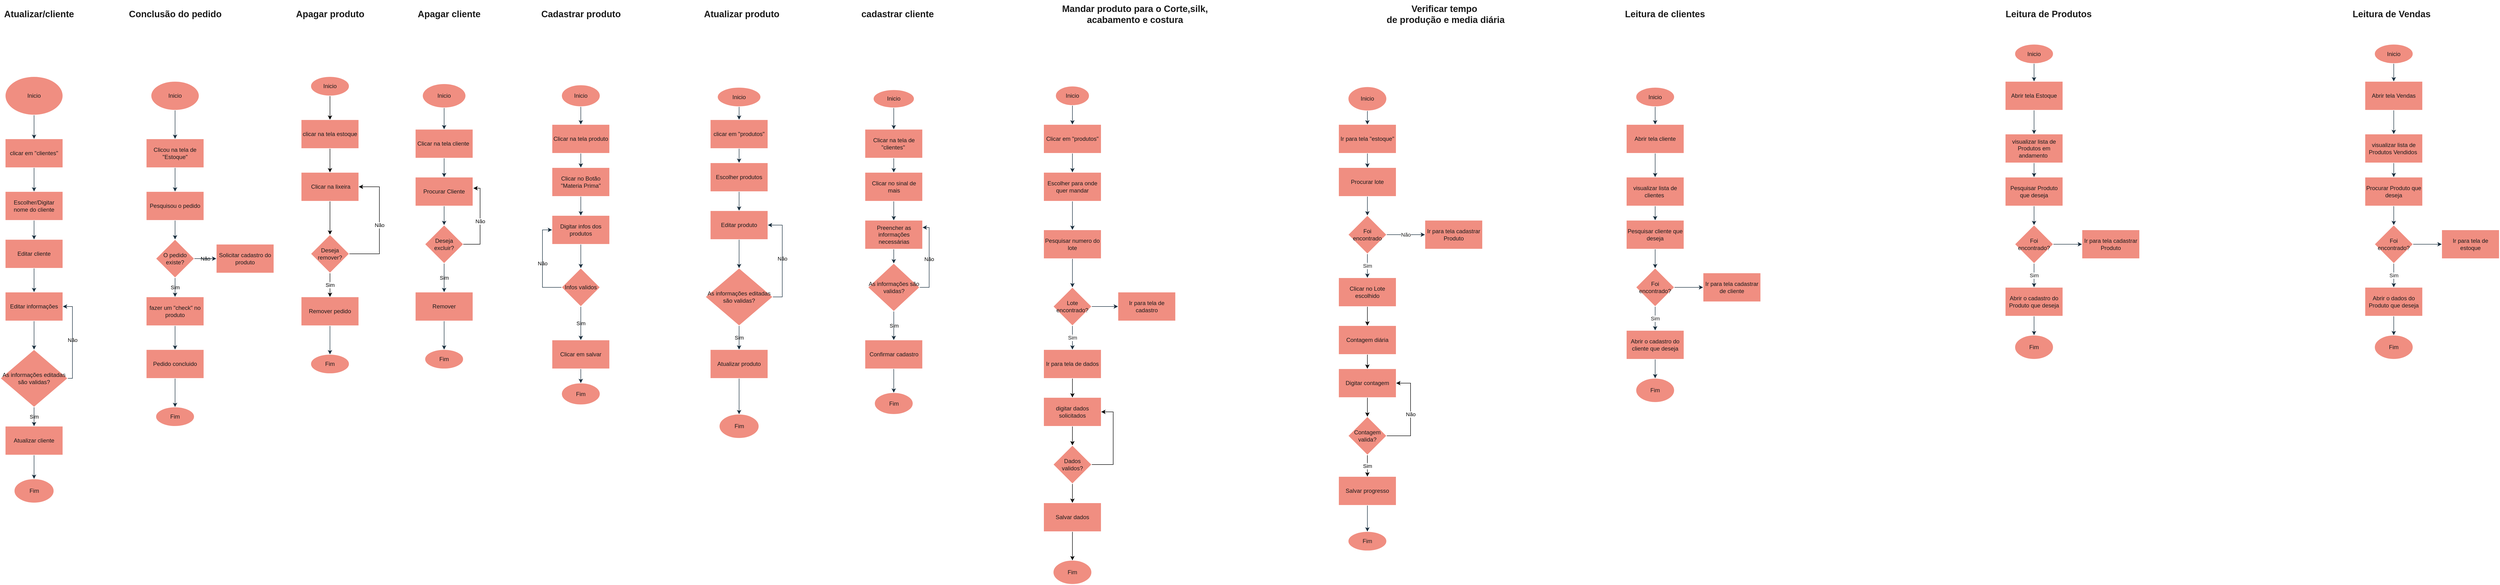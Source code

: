 <mxfile version="24.6.0" type="device">
  <diagram name="Página-1" id="96qgbTUJ7X-ZaSJWUGQS">
    <mxGraphModel dx="1434" dy="782" grid="1" gridSize="10" guides="1" tooltips="1" connect="1" arrows="1" fold="1" page="1" pageScale="1" pageWidth="827" pageHeight="1169" math="0" shadow="0">
      <root>
        <mxCell id="0" />
        <mxCell id="1" parent="0" />
        <mxCell id="PM1l4QNs5gRzy8gTYz00-3" value="" style="edgeStyle=orthogonalEdgeStyle;rounded=0;orthogonalLoop=1;jettySize=auto;html=1;labelBackgroundColor=none;strokeColor=#182E3E;fontColor=default;" parent="1" source="PM1l4QNs5gRzy8gTYz00-1" target="PM1l4QNs5gRzy8gTYz00-2" edge="1">
          <mxGeometry relative="1" as="geometry" />
        </mxCell>
        <mxCell id="PM1l4QNs5gRzy8gTYz00-1" value="Inicio" style="ellipse;whiteSpace=wrap;html=1;labelBackgroundColor=none;fillColor=#F08E81;strokeColor=#FFFFFF;fontColor=#1A1A1A;" parent="1" vertex="1">
          <mxGeometry x="110" y="230" width="120" height="80" as="geometry" />
        </mxCell>
        <mxCell id="PM1l4QNs5gRzy8gTYz00-5" value="" style="edgeStyle=orthogonalEdgeStyle;rounded=0;orthogonalLoop=1;jettySize=auto;html=1;labelBackgroundColor=none;strokeColor=#182E3E;fontColor=default;" parent="1" source="PM1l4QNs5gRzy8gTYz00-2" target="PM1l4QNs5gRzy8gTYz00-4" edge="1">
          <mxGeometry relative="1" as="geometry" />
        </mxCell>
        <mxCell id="PM1l4QNs5gRzy8gTYz00-2" value="clicar em &quot;clientes&quot;" style="whiteSpace=wrap;html=1;labelBackgroundColor=none;fillColor=#F08E81;strokeColor=#FFFFFF;fontColor=#1A1A1A;" parent="1" vertex="1">
          <mxGeometry x="110" y="360" width="120" height="60" as="geometry" />
        </mxCell>
        <mxCell id="PM1l4QNs5gRzy8gTYz00-7" value="" style="edgeStyle=orthogonalEdgeStyle;rounded=0;orthogonalLoop=1;jettySize=auto;html=1;labelBackgroundColor=none;strokeColor=#182E3E;fontColor=default;" parent="1" source="PM1l4QNs5gRzy8gTYz00-4" target="PM1l4QNs5gRzy8gTYz00-6" edge="1">
          <mxGeometry relative="1" as="geometry" />
        </mxCell>
        <mxCell id="PM1l4QNs5gRzy8gTYz00-4" value="Escolher/Digitar nome do cliente" style="whiteSpace=wrap;html=1;labelBackgroundColor=none;fillColor=#F08E81;strokeColor=#FFFFFF;fontColor=#1A1A1A;" parent="1" vertex="1">
          <mxGeometry x="110" y="470" width="120" height="60" as="geometry" />
        </mxCell>
        <mxCell id="PM1l4QNs5gRzy8gTYz00-9" value="" style="edgeStyle=orthogonalEdgeStyle;rounded=0;orthogonalLoop=1;jettySize=auto;html=1;labelBackgroundColor=none;strokeColor=#182E3E;fontColor=default;" parent="1" source="PM1l4QNs5gRzy8gTYz00-6" target="PM1l4QNs5gRzy8gTYz00-8" edge="1">
          <mxGeometry relative="1" as="geometry" />
        </mxCell>
        <mxCell id="PM1l4QNs5gRzy8gTYz00-6" value="Editar cliente" style="whiteSpace=wrap;html=1;labelBackgroundColor=none;fillColor=#F08E81;strokeColor=#FFFFFF;fontColor=#1A1A1A;" parent="1" vertex="1">
          <mxGeometry x="110" y="570" width="120" height="60" as="geometry" />
        </mxCell>
        <mxCell id="PM1l4QNs5gRzy8gTYz00-11" value="" style="edgeStyle=orthogonalEdgeStyle;rounded=0;orthogonalLoop=1;jettySize=auto;html=1;labelBackgroundColor=none;strokeColor=#182E3E;fontColor=default;" parent="1" source="PM1l4QNs5gRzy8gTYz00-8" target="PM1l4QNs5gRzy8gTYz00-10" edge="1">
          <mxGeometry relative="1" as="geometry" />
        </mxCell>
        <mxCell id="PM1l4QNs5gRzy8gTYz00-8" value="Editar informações" style="whiteSpace=wrap;html=1;labelBackgroundColor=none;fillColor=#F08E81;strokeColor=#FFFFFF;fontColor=#1A1A1A;" parent="1" vertex="1">
          <mxGeometry x="110" y="680" width="120" height="60" as="geometry" />
        </mxCell>
        <mxCell id="PM1l4QNs5gRzy8gTYz00-13" value="Sim" style="edgeStyle=orthogonalEdgeStyle;rounded=0;orthogonalLoop=1;jettySize=auto;html=1;labelBackgroundColor=none;strokeColor=#182E3E;fontColor=default;" parent="1" source="PM1l4QNs5gRzy8gTYz00-10" target="PM1l4QNs5gRzy8gTYz00-12" edge="1">
          <mxGeometry relative="1" as="geometry" />
        </mxCell>
        <mxCell id="PM1l4QNs5gRzy8gTYz00-16" value="Não" style="edgeStyle=orthogonalEdgeStyle;rounded=0;orthogonalLoop=1;jettySize=auto;html=1;entryX=1;entryY=0.5;entryDx=0;entryDy=0;labelBackgroundColor=none;strokeColor=#182E3E;fontColor=default;" parent="1" source="PM1l4QNs5gRzy8gTYz00-10" target="PM1l4QNs5gRzy8gTYz00-8" edge="1">
          <mxGeometry relative="1" as="geometry">
            <Array as="points">
              <mxPoint x="250" y="860" />
              <mxPoint x="250" y="710" />
            </Array>
          </mxGeometry>
        </mxCell>
        <mxCell id="PM1l4QNs5gRzy8gTYz00-10" value="As informações editadas são validas?" style="rhombus;whiteSpace=wrap;html=1;labelBackgroundColor=none;fillColor=#F08E81;strokeColor=#FFFFFF;fontColor=#1A1A1A;" parent="1" vertex="1">
          <mxGeometry x="100" y="800" width="140" height="120" as="geometry" />
        </mxCell>
        <mxCell id="PM1l4QNs5gRzy8gTYz00-15" value="" style="edgeStyle=orthogonalEdgeStyle;rounded=0;orthogonalLoop=1;jettySize=auto;html=1;labelBackgroundColor=none;strokeColor=#182E3E;fontColor=default;" parent="1" source="PM1l4QNs5gRzy8gTYz00-12" target="PM1l4QNs5gRzy8gTYz00-14" edge="1">
          <mxGeometry relative="1" as="geometry" />
        </mxCell>
        <mxCell id="PM1l4QNs5gRzy8gTYz00-12" value="Atualizar cliente" style="whiteSpace=wrap;html=1;labelBackgroundColor=none;fillColor=#F08E81;strokeColor=#FFFFFF;fontColor=#1A1A1A;" parent="1" vertex="1">
          <mxGeometry x="110" y="960" width="120" height="60" as="geometry" />
        </mxCell>
        <mxCell id="PM1l4QNs5gRzy8gTYz00-14" value="Fim" style="ellipse;whiteSpace=wrap;html=1;labelBackgroundColor=none;fillColor=#F08E81;strokeColor=#FFFFFF;fontColor=#1A1A1A;" parent="1" vertex="1">
          <mxGeometry x="128.75" y="1070" width="82.5" height="50" as="geometry" />
        </mxCell>
        <mxCell id="PM1l4QNs5gRzy8gTYz00-17" value="Atualizar/cliente" style="text;html=1;align=center;verticalAlign=middle;resizable=0;points=[];autosize=1;strokeColor=none;fillColor=none;labelBackgroundColor=none;fontColor=#1A1A1A;fontStyle=1;fontSize=19;" parent="1" vertex="1">
          <mxGeometry x="100" y="80" width="160" height="40" as="geometry" />
        </mxCell>
        <mxCell id="PM1l4QNs5gRzy8gTYz00-20" value="" style="edgeStyle=orthogonalEdgeStyle;rounded=0;orthogonalLoop=1;jettySize=auto;html=1;strokeColor=#182E3E;fontColor=default;labelBackgroundColor=none;" parent="1" source="PM1l4QNs5gRzy8gTYz00-18" target="PM1l4QNs5gRzy8gTYz00-19" edge="1">
          <mxGeometry relative="1" as="geometry" />
        </mxCell>
        <mxCell id="PM1l4QNs5gRzy8gTYz00-18" value="Inicio" style="ellipse;whiteSpace=wrap;html=1;strokeColor=#FFFFFF;fontColor=#1A1A1A;fillColor=#F08E81;labelBackgroundColor=none;" parent="1" vertex="1">
          <mxGeometry x="414" y="240" width="100" height="60" as="geometry" />
        </mxCell>
        <mxCell id="PM1l4QNs5gRzy8gTYz00-22" value="" style="edgeStyle=orthogonalEdgeStyle;rounded=0;orthogonalLoop=1;jettySize=auto;html=1;strokeColor=#182E3E;fontColor=default;labelBackgroundColor=none;" parent="1" source="PM1l4QNs5gRzy8gTYz00-19" target="PM1l4QNs5gRzy8gTYz00-21" edge="1">
          <mxGeometry relative="1" as="geometry" />
        </mxCell>
        <mxCell id="PM1l4QNs5gRzy8gTYz00-19" value="Clicou na tela de &quot;Estoque&quot;" style="whiteSpace=wrap;html=1;fillColor=#F08E81;strokeColor=#FFFFFF;fontColor=#1A1A1A;labelBackgroundColor=none;" parent="1" vertex="1">
          <mxGeometry x="404" y="360" width="120" height="60" as="geometry" />
        </mxCell>
        <mxCell id="PM1l4QNs5gRzy8gTYz00-24" value="" style="edgeStyle=orthogonalEdgeStyle;rounded=0;orthogonalLoop=1;jettySize=auto;html=1;strokeColor=#182E3E;fontColor=default;labelBackgroundColor=none;" parent="1" source="PM1l4QNs5gRzy8gTYz00-21" target="PM1l4QNs5gRzy8gTYz00-23" edge="1">
          <mxGeometry relative="1" as="geometry" />
        </mxCell>
        <mxCell id="PM1l4QNs5gRzy8gTYz00-21" value="Pesquisou o pedido" style="whiteSpace=wrap;html=1;fillColor=#F08E81;strokeColor=#FFFFFF;fontColor=#1A1A1A;labelBackgroundColor=none;" parent="1" vertex="1">
          <mxGeometry x="404" y="470" width="120" height="60" as="geometry" />
        </mxCell>
        <mxCell id="PM1l4QNs5gRzy8gTYz00-26" value="Sim" style="edgeStyle=orthogonalEdgeStyle;rounded=0;orthogonalLoop=1;jettySize=auto;html=1;strokeColor=#182E3E;fontColor=default;labelBackgroundColor=none;" parent="1" source="PM1l4QNs5gRzy8gTYz00-23" target="PM1l4QNs5gRzy8gTYz00-25" edge="1">
          <mxGeometry relative="1" as="geometry" />
        </mxCell>
        <mxCell id="PM1l4QNs5gRzy8gTYz00-32" value="Não" style="edgeStyle=orthogonalEdgeStyle;rounded=0;orthogonalLoop=1;jettySize=auto;html=1;strokeColor=#182E3E;fontColor=default;labelBackgroundColor=none;" parent="1" source="PM1l4QNs5gRzy8gTYz00-23" target="PM1l4QNs5gRzy8gTYz00-31" edge="1">
          <mxGeometry relative="1" as="geometry" />
        </mxCell>
        <mxCell id="PM1l4QNs5gRzy8gTYz00-23" value="O pedido existe?" style="rhombus;whiteSpace=wrap;html=1;fillColor=#F08E81;strokeColor=#FFFFFF;fontColor=#1A1A1A;labelBackgroundColor=none;" parent="1" vertex="1">
          <mxGeometry x="424" y="570" width="80" height="80" as="geometry" />
        </mxCell>
        <mxCell id="PM1l4QNs5gRzy8gTYz00-28" value="" style="edgeStyle=orthogonalEdgeStyle;rounded=0;orthogonalLoop=1;jettySize=auto;html=1;strokeColor=#182E3E;fontColor=default;labelBackgroundColor=none;" parent="1" source="PM1l4QNs5gRzy8gTYz00-25" target="PM1l4QNs5gRzy8gTYz00-27" edge="1">
          <mxGeometry relative="1" as="geometry" />
        </mxCell>
        <mxCell id="PM1l4QNs5gRzy8gTYz00-25" value="fazer um &quot;check&quot; no produto" style="whiteSpace=wrap;html=1;fillColor=#F08E81;strokeColor=#FFFFFF;fontColor=#1A1A1A;labelBackgroundColor=none;" parent="1" vertex="1">
          <mxGeometry x="404" y="690" width="120" height="60" as="geometry" />
        </mxCell>
        <mxCell id="PM1l4QNs5gRzy8gTYz00-30" value="" style="edgeStyle=orthogonalEdgeStyle;rounded=0;orthogonalLoop=1;jettySize=auto;html=1;strokeColor=#182E3E;fontColor=default;labelBackgroundColor=none;" parent="1" source="PM1l4QNs5gRzy8gTYz00-27" target="PM1l4QNs5gRzy8gTYz00-29" edge="1">
          <mxGeometry relative="1" as="geometry" />
        </mxCell>
        <mxCell id="PM1l4QNs5gRzy8gTYz00-27" value="Pedido concluido" style="whiteSpace=wrap;html=1;fillColor=#F08E81;strokeColor=#FFFFFF;fontColor=#1A1A1A;labelBackgroundColor=none;" parent="1" vertex="1">
          <mxGeometry x="404" y="800" width="120" height="60" as="geometry" />
        </mxCell>
        <mxCell id="PM1l4QNs5gRzy8gTYz00-29" value="Fim" style="ellipse;whiteSpace=wrap;html=1;fillColor=#F08E81;strokeColor=#FFFFFF;fontColor=#1A1A1A;labelBackgroundColor=none;" parent="1" vertex="1">
          <mxGeometry x="424" y="920" width="80" height="40" as="geometry" />
        </mxCell>
        <mxCell id="PM1l4QNs5gRzy8gTYz00-31" value="Solicitar cadastro do produto" style="whiteSpace=wrap;html=1;fillColor=#F08E81;strokeColor=#FFFFFF;fontColor=#1A1A1A;labelBackgroundColor=none;" parent="1" vertex="1">
          <mxGeometry x="550" y="580" width="120" height="60" as="geometry" />
        </mxCell>
        <mxCell id="PM1l4QNs5gRzy8gTYz00-33" value="Conclusão do pedido" style="text;html=1;align=center;verticalAlign=middle;resizable=0;points=[];autosize=1;strokeColor=none;fillColor=none;fontColor=#1A1A1A;fontStyle=1;fontSize=19;labelBackgroundColor=none;" parent="1" vertex="1">
          <mxGeometry x="364" y="80" width="200" height="40" as="geometry" />
        </mxCell>
        <mxCell id="AAe41jI6oeKRGnv6t2Uc-10" value="" style="edgeStyle=orthogonalEdgeStyle;rounded=0;orthogonalLoop=1;jettySize=auto;html=1;" parent="1" source="PM1l4QNs5gRzy8gTYz00-34" target="AAe41jI6oeKRGnv6t2Uc-9" edge="1">
          <mxGeometry relative="1" as="geometry" />
        </mxCell>
        <mxCell id="PM1l4QNs5gRzy8gTYz00-34" value="Inicio" style="ellipse;whiteSpace=wrap;html=1;strokeColor=#FFFFFF;fontColor=#1A1A1A;fillColor=#F08E81;labelBackgroundColor=none;" parent="1" vertex="1">
          <mxGeometry x="747" y="230" width="80" height="40" as="geometry" />
        </mxCell>
        <mxCell id="PM1l4QNs5gRzy8gTYz00-35" value="Apagar produto" style="text;html=1;align=center;verticalAlign=middle;resizable=0;points=[];autosize=1;strokeColor=none;fillColor=none;fontColor=#1A1A1A;fontStyle=1;fontSize=19;labelBackgroundColor=none;" parent="1" vertex="1">
          <mxGeometry x="712" y="80" width="150" height="40" as="geometry" />
        </mxCell>
        <mxCell id="AAe41jI6oeKRGnv6t2Uc-6" value="" style="edgeStyle=orthogonalEdgeStyle;rounded=0;orthogonalLoop=1;jettySize=auto;html=1;" parent="1" source="PM1l4QNs5gRzy8gTYz00-36" target="AAe41jI6oeKRGnv6t2Uc-5" edge="1">
          <mxGeometry relative="1" as="geometry" />
        </mxCell>
        <mxCell id="PM1l4QNs5gRzy8gTYz00-36" value="&amp;nbsp;Clicar na lixeira" style="whiteSpace=wrap;html=1;fillColor=#F08E81;strokeColor=#FFFFFF;fontColor=#1A1A1A;labelBackgroundColor=none;" parent="1" vertex="1">
          <mxGeometry x="727" y="430" width="120" height="60" as="geometry" />
        </mxCell>
        <mxCell id="PM1l4QNs5gRzy8gTYz00-47" value="" style="edgeStyle=orthogonalEdgeStyle;rounded=0;orthogonalLoop=1;jettySize=auto;html=1;strokeColor=#182E3E;fontColor=default;labelBackgroundColor=none;" parent="1" source="PM1l4QNs5gRzy8gTYz00-44" target="PM1l4QNs5gRzy8gTYz00-46" edge="1">
          <mxGeometry relative="1" as="geometry" />
        </mxCell>
        <mxCell id="PM1l4QNs5gRzy8gTYz00-44" value="Remover pedido" style="whiteSpace=wrap;html=1;fillColor=#F08E81;strokeColor=#FFFFFF;fontColor=#1A1A1A;labelBackgroundColor=none;" parent="1" vertex="1">
          <mxGeometry x="727" y="690" width="120" height="60" as="geometry" />
        </mxCell>
        <mxCell id="PM1l4QNs5gRzy8gTYz00-46" value="Fim" style="ellipse;whiteSpace=wrap;html=1;fillColor=#F08E81;strokeColor=#FFFFFF;fontColor=#1A1A1A;labelBackgroundColor=none;" parent="1" vertex="1">
          <mxGeometry x="747" y="810" width="80" height="40" as="geometry" />
        </mxCell>
        <mxCell id="PM1l4QNs5gRzy8gTYz00-49" value="Apagar cliente" style="text;html=1;align=center;verticalAlign=middle;resizable=0;points=[];autosize=1;strokeColor=none;fillColor=none;fontColor=#1A1A1A;fontStyle=1;fontSize=19;labelBackgroundColor=none;" parent="1" vertex="1">
          <mxGeometry x="965" y="80" width="140" height="40" as="geometry" />
        </mxCell>
        <mxCell id="PM1l4QNs5gRzy8gTYz00-52" value="" style="edgeStyle=orthogonalEdgeStyle;rounded=0;orthogonalLoop=1;jettySize=auto;html=1;strokeColor=#182E3E;fontColor=default;labelBackgroundColor=none;" parent="1" source="PM1l4QNs5gRzy8gTYz00-50" target="PM1l4QNs5gRzy8gTYz00-51" edge="1">
          <mxGeometry relative="1" as="geometry" />
        </mxCell>
        <mxCell id="PM1l4QNs5gRzy8gTYz00-50" value="Inicio" style="ellipse;whiteSpace=wrap;html=1;strokeColor=#FFFFFF;fontColor=#1A1A1A;fillColor=#F08E81;labelBackgroundColor=none;" parent="1" vertex="1">
          <mxGeometry x="980" y="245" width="90" height="50" as="geometry" />
        </mxCell>
        <mxCell id="PM1l4QNs5gRzy8gTYz00-54" value="" style="edgeStyle=orthogonalEdgeStyle;rounded=0;orthogonalLoop=1;jettySize=auto;html=1;strokeColor=#182E3E;fontColor=default;labelBackgroundColor=none;" parent="1" source="PM1l4QNs5gRzy8gTYz00-51" target="PM1l4QNs5gRzy8gTYz00-53" edge="1">
          <mxGeometry relative="1" as="geometry" />
        </mxCell>
        <mxCell id="PM1l4QNs5gRzy8gTYz00-51" value="Clicar na tela cliente&amp;nbsp;" style="whiteSpace=wrap;html=1;fillColor=#F08E81;strokeColor=#FFFFFF;fontColor=#1A1A1A;labelBackgroundColor=none;" parent="1" vertex="1">
          <mxGeometry x="965" y="340" width="120" height="60" as="geometry" />
        </mxCell>
        <mxCell id="PM1l4QNs5gRzy8gTYz00-56" value="" style="edgeStyle=orthogonalEdgeStyle;rounded=0;orthogonalLoop=1;jettySize=auto;html=1;strokeColor=#182E3E;fontColor=default;labelBackgroundColor=none;" parent="1" source="PM1l4QNs5gRzy8gTYz00-53" edge="1">
          <mxGeometry relative="1" as="geometry">
            <mxPoint x="1025" y="540" as="targetPoint" />
          </mxGeometry>
        </mxCell>
        <mxCell id="PM1l4QNs5gRzy8gTYz00-53" value="Procurar Cliente" style="whiteSpace=wrap;html=1;fillColor=#F08E81;strokeColor=#FFFFFF;fontColor=#1A1A1A;labelBackgroundColor=none;" parent="1" vertex="1">
          <mxGeometry x="965" y="440" width="120" height="60" as="geometry" />
        </mxCell>
        <mxCell id="PM1l4QNs5gRzy8gTYz00-60" value="Sim" style="edgeStyle=orthogonalEdgeStyle;rounded=0;orthogonalLoop=1;jettySize=auto;html=1;strokeColor=#182E3E;fontColor=default;labelBackgroundColor=none;" parent="1" source="PM1l4QNs5gRzy8gTYz00-57" target="PM1l4QNs5gRzy8gTYz00-59" edge="1">
          <mxGeometry relative="1" as="geometry" />
        </mxCell>
        <mxCell id="PM1l4QNs5gRzy8gTYz00-57" value="Deseja excluir?" style="rhombus;whiteSpace=wrap;html=1;fillColor=#F08E81;strokeColor=#FFFFFF;fontColor=#1A1A1A;labelBackgroundColor=none;" parent="1" vertex="1">
          <mxGeometry x="985" y="540" width="80" height="80" as="geometry" />
        </mxCell>
        <mxCell id="PM1l4QNs5gRzy8gTYz00-62" value="" style="edgeStyle=orthogonalEdgeStyle;rounded=0;orthogonalLoop=1;jettySize=auto;html=1;strokeColor=#182E3E;fontColor=default;labelBackgroundColor=none;" parent="1" source="PM1l4QNs5gRzy8gTYz00-59" target="PM1l4QNs5gRzy8gTYz00-61" edge="1">
          <mxGeometry relative="1" as="geometry" />
        </mxCell>
        <mxCell id="PM1l4QNs5gRzy8gTYz00-59" value="Remover" style="whiteSpace=wrap;html=1;fillColor=#F08E81;strokeColor=#FFFFFF;fontColor=#1A1A1A;labelBackgroundColor=none;" parent="1" vertex="1">
          <mxGeometry x="965" y="680" width="120" height="60" as="geometry" />
        </mxCell>
        <mxCell id="PM1l4QNs5gRzy8gTYz00-61" value="Fim" style="ellipse;whiteSpace=wrap;html=1;fillColor=#F08E81;strokeColor=#FFFFFF;fontColor=#1A1A1A;labelBackgroundColor=none;" parent="1" vertex="1">
          <mxGeometry x="985" y="800" width="80" height="40" as="geometry" />
        </mxCell>
        <mxCell id="PM1l4QNs5gRzy8gTYz00-64" value="Cadastrar produto" style="text;html=1;align=center;verticalAlign=middle;resizable=0;points=[];autosize=1;strokeColor=none;fillColor=none;fontColor=#1A1A1A;fontStyle=1;fontSize=19;labelBackgroundColor=none;" parent="1" vertex="1">
          <mxGeometry x="1220" y="80" width="180" height="40" as="geometry" />
        </mxCell>
        <mxCell id="PM1l4QNs5gRzy8gTYz00-67" value="" style="edgeStyle=orthogonalEdgeStyle;rounded=0;orthogonalLoop=1;jettySize=auto;html=1;strokeColor=#182E3E;fontColor=default;labelBackgroundColor=none;" parent="1" source="PM1l4QNs5gRzy8gTYz00-65" target="PM1l4QNs5gRzy8gTYz00-66" edge="1">
          <mxGeometry relative="1" as="geometry" />
        </mxCell>
        <mxCell id="PM1l4QNs5gRzy8gTYz00-65" value="Inicio" style="ellipse;whiteSpace=wrap;html=1;strokeColor=#FFFFFF;fontColor=#1A1A1A;fillColor=#F08E81;labelBackgroundColor=none;" parent="1" vertex="1">
          <mxGeometry x="1270" y="247.5" width="80" height="45" as="geometry" />
        </mxCell>
        <mxCell id="PM1l4QNs5gRzy8gTYz00-69" value="" style="edgeStyle=orthogonalEdgeStyle;rounded=0;orthogonalLoop=1;jettySize=auto;html=1;strokeColor=#182E3E;fontColor=default;labelBackgroundColor=none;" parent="1" source="PM1l4QNs5gRzy8gTYz00-66" target="PM1l4QNs5gRzy8gTYz00-68" edge="1">
          <mxGeometry relative="1" as="geometry" />
        </mxCell>
        <mxCell id="PM1l4QNs5gRzy8gTYz00-66" value="Clicar na tela produto" style="whiteSpace=wrap;html=1;fillColor=#F08E81;strokeColor=#FFFFFF;fontColor=#1A1A1A;labelBackgroundColor=none;" parent="1" vertex="1">
          <mxGeometry x="1250" y="330" width="120" height="60" as="geometry" />
        </mxCell>
        <mxCell id="PM1l4QNs5gRzy8gTYz00-71" value="" style="edgeStyle=orthogonalEdgeStyle;rounded=0;orthogonalLoop=1;jettySize=auto;html=1;strokeColor=#182E3E;fontColor=default;labelBackgroundColor=none;" parent="1" source="PM1l4QNs5gRzy8gTYz00-68" target="PM1l4QNs5gRzy8gTYz00-70" edge="1">
          <mxGeometry relative="1" as="geometry" />
        </mxCell>
        <mxCell id="PM1l4QNs5gRzy8gTYz00-68" value="Clicar no Botão &quot;Materia Prima&quot;" style="whiteSpace=wrap;html=1;fillColor=#F08E81;strokeColor=#FFFFFF;fontColor=#1A1A1A;labelBackgroundColor=none;" parent="1" vertex="1">
          <mxGeometry x="1250" y="420" width="120" height="60" as="geometry" />
        </mxCell>
        <mxCell id="PM1l4QNs5gRzy8gTYz00-74" value="" style="edgeStyle=orthogonalEdgeStyle;rounded=0;orthogonalLoop=1;jettySize=auto;html=1;strokeColor=#182E3E;fontColor=default;labelBackgroundColor=none;" parent="1" source="PM1l4QNs5gRzy8gTYz00-70" target="PM1l4QNs5gRzy8gTYz00-73" edge="1">
          <mxGeometry relative="1" as="geometry" />
        </mxCell>
        <mxCell id="PM1l4QNs5gRzy8gTYz00-70" value="Digitar infos dos produtos" style="whiteSpace=wrap;html=1;fillColor=#F08E81;strokeColor=#FFFFFF;fontColor=#1A1A1A;labelBackgroundColor=none;" parent="1" vertex="1">
          <mxGeometry x="1250" y="520" width="120" height="60" as="geometry" />
        </mxCell>
        <mxCell id="PM1l4QNs5gRzy8gTYz00-76" value="Sim" style="edgeStyle=orthogonalEdgeStyle;rounded=0;orthogonalLoop=1;jettySize=auto;html=1;strokeColor=#182E3E;fontColor=default;labelBackgroundColor=none;" parent="1" source="PM1l4QNs5gRzy8gTYz00-73" target="PM1l4QNs5gRzy8gTYz00-75" edge="1">
          <mxGeometry relative="1" as="geometry" />
        </mxCell>
        <mxCell id="PM1l4QNs5gRzy8gTYz00-79" value="Não" style="edgeStyle=orthogonalEdgeStyle;rounded=0;orthogonalLoop=1;jettySize=auto;html=1;entryX=0;entryY=0.5;entryDx=0;entryDy=0;strokeColor=#182E3E;fontColor=default;exitX=0;exitY=0.5;exitDx=0;exitDy=0;labelBackgroundColor=none;" parent="1" source="PM1l4QNs5gRzy8gTYz00-73" target="PM1l4QNs5gRzy8gTYz00-70" edge="1">
          <mxGeometry relative="1" as="geometry" />
        </mxCell>
        <mxCell id="PM1l4QNs5gRzy8gTYz00-73" value="Infos validos" style="rhombus;whiteSpace=wrap;html=1;fillColor=#F08E81;strokeColor=#FFFFFF;fontColor=#1A1A1A;labelBackgroundColor=none;" parent="1" vertex="1">
          <mxGeometry x="1270" y="630" width="80" height="80" as="geometry" />
        </mxCell>
        <mxCell id="PM1l4QNs5gRzy8gTYz00-78" value="" style="edgeStyle=orthogonalEdgeStyle;rounded=0;orthogonalLoop=1;jettySize=auto;html=1;strokeColor=#182E3E;fontColor=default;labelBackgroundColor=none;" parent="1" source="PM1l4QNs5gRzy8gTYz00-75" target="PM1l4QNs5gRzy8gTYz00-77" edge="1">
          <mxGeometry relative="1" as="geometry" />
        </mxCell>
        <mxCell id="PM1l4QNs5gRzy8gTYz00-75" value="Clicar em salvar" style="whiteSpace=wrap;html=1;fillColor=#F08E81;strokeColor=#FFFFFF;fontColor=#1A1A1A;labelBackgroundColor=none;" parent="1" vertex="1">
          <mxGeometry x="1250" y="780" width="120" height="60" as="geometry" />
        </mxCell>
        <mxCell id="PM1l4QNs5gRzy8gTYz00-77" value="Fim" style="ellipse;whiteSpace=wrap;html=1;fillColor=#F08E81;strokeColor=#FFFFFF;fontColor=#1A1A1A;labelBackgroundColor=none;" parent="1" vertex="1">
          <mxGeometry x="1270" y="870" width="80" height="45" as="geometry" />
        </mxCell>
        <mxCell id="PM1l4QNs5gRzy8gTYz00-80" value="Atualizar produto" style="text;html=1;align=center;verticalAlign=middle;resizable=0;points=[];autosize=1;strokeColor=none;fillColor=none;fontColor=#1A1A1A;fontStyle=1;fontSize=19;labelBackgroundColor=none;" parent="1" vertex="1">
          <mxGeometry x="1560" y="80" width="170" height="40" as="geometry" />
        </mxCell>
        <mxCell id="PM1l4QNs5gRzy8gTYz00-117" value="" style="edgeStyle=orthogonalEdgeStyle;rounded=0;orthogonalLoop=1;jettySize=auto;html=1;strokeColor=#182E3E;fontColor=default;labelBackgroundColor=none;" parent="1" source="PM1l4QNs5gRzy8gTYz00-100" target="PM1l4QNs5gRzy8gTYz00-102" edge="1">
          <mxGeometry relative="1" as="geometry" />
        </mxCell>
        <mxCell id="PM1l4QNs5gRzy8gTYz00-100" value="Inicio" style="ellipse;whiteSpace=wrap;html=1;strokeColor=#FFFFFF;fontColor=#1A1A1A;fillColor=#F08E81;labelBackgroundColor=none;" parent="1" vertex="1">
          <mxGeometry x="1595" y="252.5" width="90" height="40" as="geometry" />
        </mxCell>
        <mxCell id="PM1l4QNs5gRzy8gTYz00-101" value="" style="edgeStyle=orthogonalEdgeStyle;rounded=0;orthogonalLoop=1;jettySize=auto;html=1;labelBackgroundColor=none;strokeColor=#182E3E;fontColor=default;" parent="1" source="PM1l4QNs5gRzy8gTYz00-102" target="PM1l4QNs5gRzy8gTYz00-104" edge="1">
          <mxGeometry relative="1" as="geometry" />
        </mxCell>
        <mxCell id="PM1l4QNs5gRzy8gTYz00-102" value="clicar em &quot;produtos&quot;" style="whiteSpace=wrap;html=1;labelBackgroundColor=none;fillColor=#F08E81;strokeColor=#FFFFFF;fontColor=#1A1A1A;" parent="1" vertex="1">
          <mxGeometry x="1580" y="320" width="120" height="60" as="geometry" />
        </mxCell>
        <mxCell id="PM1l4QNs5gRzy8gTYz00-103" value="" style="edgeStyle=orthogonalEdgeStyle;rounded=0;orthogonalLoop=1;jettySize=auto;html=1;labelBackgroundColor=none;strokeColor=#182E3E;fontColor=default;" parent="1" source="PM1l4QNs5gRzy8gTYz00-104" target="PM1l4QNs5gRzy8gTYz00-106" edge="1">
          <mxGeometry relative="1" as="geometry" />
        </mxCell>
        <mxCell id="PM1l4QNs5gRzy8gTYz00-104" value="Escolher produtos" style="whiteSpace=wrap;html=1;labelBackgroundColor=none;fillColor=#F08E81;strokeColor=#FFFFFF;fontColor=#1A1A1A;" parent="1" vertex="1">
          <mxGeometry x="1580" y="410" width="120" height="60" as="geometry" />
        </mxCell>
        <mxCell id="PM1l4QNs5gRzy8gTYz00-105" value="" style="edgeStyle=orthogonalEdgeStyle;rounded=0;orthogonalLoop=1;jettySize=auto;html=1;labelBackgroundColor=none;strokeColor=#182E3E;fontColor=default;entryX=0.5;entryY=0;entryDx=0;entryDy=0;" parent="1" source="PM1l4QNs5gRzy8gTYz00-106" target="PM1l4QNs5gRzy8gTYz00-111" edge="1">
          <mxGeometry relative="1" as="geometry">
            <mxPoint x="1640" y="610" as="targetPoint" />
          </mxGeometry>
        </mxCell>
        <mxCell id="PM1l4QNs5gRzy8gTYz00-106" value="Editar produto" style="whiteSpace=wrap;html=1;labelBackgroundColor=none;fillColor=#F08E81;strokeColor=#FFFFFF;fontColor=#1A1A1A;" parent="1" vertex="1">
          <mxGeometry x="1580" y="510" width="120" height="60" as="geometry" />
        </mxCell>
        <mxCell id="PM1l4QNs5gRzy8gTYz00-115" value="Sim" style="edgeStyle=orthogonalEdgeStyle;rounded=0;orthogonalLoop=1;jettySize=auto;html=1;strokeColor=#182E3E;fontColor=default;labelBackgroundColor=none;" parent="1" source="PM1l4QNs5gRzy8gTYz00-111" target="PM1l4QNs5gRzy8gTYz00-113" edge="1">
          <mxGeometry relative="1" as="geometry" />
        </mxCell>
        <mxCell id="PM1l4QNs5gRzy8gTYz00-116" value="Não" style="edgeStyle=orthogonalEdgeStyle;rounded=0;orthogonalLoop=1;jettySize=auto;html=1;entryX=1;entryY=0.5;entryDx=0;entryDy=0;strokeColor=#182E3E;fontColor=default;exitX=1;exitY=0.5;exitDx=0;exitDy=0;labelBackgroundColor=none;" parent="1" source="PM1l4QNs5gRzy8gTYz00-111" target="PM1l4QNs5gRzy8gTYz00-106" edge="1">
          <mxGeometry relative="1" as="geometry">
            <mxPoint x="1700" y="640" as="targetPoint" />
          </mxGeometry>
        </mxCell>
        <mxCell id="PM1l4QNs5gRzy8gTYz00-111" value="As informações editadas são validas?" style="rhombus;whiteSpace=wrap;html=1;labelBackgroundColor=none;fillColor=#F08E81;strokeColor=#FFFFFF;fontColor=#1A1A1A;" parent="1" vertex="1">
          <mxGeometry x="1570" y="630" width="140" height="120" as="geometry" />
        </mxCell>
        <mxCell id="PM1l4QNs5gRzy8gTYz00-112" value="" style="edgeStyle=orthogonalEdgeStyle;rounded=0;orthogonalLoop=1;jettySize=auto;html=1;labelBackgroundColor=none;strokeColor=#182E3E;fontColor=default;" parent="1" source="PM1l4QNs5gRzy8gTYz00-113" target="PM1l4QNs5gRzy8gTYz00-114" edge="1">
          <mxGeometry relative="1" as="geometry" />
        </mxCell>
        <mxCell id="PM1l4QNs5gRzy8gTYz00-113" value="Atualizar produto" style="whiteSpace=wrap;html=1;labelBackgroundColor=none;fillColor=#F08E81;strokeColor=#FFFFFF;fontColor=#1A1A1A;" parent="1" vertex="1">
          <mxGeometry x="1580" y="800" width="120" height="60" as="geometry" />
        </mxCell>
        <mxCell id="PM1l4QNs5gRzy8gTYz00-114" value="Fim" style="ellipse;whiteSpace=wrap;html=1;labelBackgroundColor=none;fillColor=#F08E81;strokeColor=#FFFFFF;fontColor=#1A1A1A;" parent="1" vertex="1">
          <mxGeometry x="1598.75" y="935" width="82.5" height="50" as="geometry" />
        </mxCell>
        <mxCell id="PM1l4QNs5gRzy8gTYz00-118" value="cadastrar cliente" style="text;html=1;align=center;verticalAlign=middle;resizable=0;points=[];autosize=1;strokeColor=none;fillColor=none;fontColor=#1A1A1A;fontStyle=1;fontSize=19;labelBackgroundColor=none;" parent="1" vertex="1">
          <mxGeometry x="1890" y="80" width="160" height="40" as="geometry" />
        </mxCell>
        <mxCell id="PM1l4QNs5gRzy8gTYz00-121" value="" style="edgeStyle=orthogonalEdgeStyle;rounded=0;orthogonalLoop=1;jettySize=auto;html=1;strokeColor=#182E3E;fontColor=default;labelBackgroundColor=none;" parent="1" source="PM1l4QNs5gRzy8gTYz00-119" target="PM1l4QNs5gRzy8gTYz00-120" edge="1">
          <mxGeometry relative="1" as="geometry" />
        </mxCell>
        <mxCell id="PM1l4QNs5gRzy8gTYz00-119" value="Inicio" style="ellipse;whiteSpace=wrap;html=1;strokeColor=#FFFFFF;fontColor=#1A1A1A;fillColor=#F08E81;labelBackgroundColor=none;" parent="1" vertex="1">
          <mxGeometry x="1920" y="257.5" width="85" height="37.5" as="geometry" />
        </mxCell>
        <mxCell id="PM1l4QNs5gRzy8gTYz00-123" value="" style="edgeStyle=orthogonalEdgeStyle;rounded=0;orthogonalLoop=1;jettySize=auto;html=1;strokeColor=#182E3E;fontColor=default;labelBackgroundColor=none;" parent="1" source="PM1l4QNs5gRzy8gTYz00-120" target="PM1l4QNs5gRzy8gTYz00-122" edge="1">
          <mxGeometry relative="1" as="geometry" />
        </mxCell>
        <mxCell id="PM1l4QNs5gRzy8gTYz00-120" value="Clicar na tela de &quot;clientes&quot;&amp;nbsp;" style="whiteSpace=wrap;html=1;fillColor=#F08E81;strokeColor=#FFFFFF;fontColor=#1A1A1A;labelBackgroundColor=none;" parent="1" vertex="1">
          <mxGeometry x="1902.5" y="340" width="120" height="60" as="geometry" />
        </mxCell>
        <mxCell id="PM1l4QNs5gRzy8gTYz00-125" value="" style="edgeStyle=orthogonalEdgeStyle;rounded=0;orthogonalLoop=1;jettySize=auto;html=1;strokeColor=#182E3E;fontColor=default;labelBackgroundColor=none;" parent="1" source="PM1l4QNs5gRzy8gTYz00-122" target="PM1l4QNs5gRzy8gTYz00-124" edge="1">
          <mxGeometry relative="1" as="geometry" />
        </mxCell>
        <mxCell id="PM1l4QNs5gRzy8gTYz00-122" value="Clicar no sinal de mais" style="whiteSpace=wrap;html=1;fillColor=#F08E81;strokeColor=#FFFFFF;fontColor=#1A1A1A;labelBackgroundColor=none;" parent="1" vertex="1">
          <mxGeometry x="1902.5" y="430" width="120" height="60" as="geometry" />
        </mxCell>
        <mxCell id="PM1l4QNs5gRzy8gTYz00-127" value="" style="edgeStyle=orthogonalEdgeStyle;rounded=0;orthogonalLoop=1;jettySize=auto;html=1;strokeColor=#182E3E;fontColor=default;labelBackgroundColor=none;" parent="1" source="PM1l4QNs5gRzy8gTYz00-124" target="PM1l4QNs5gRzy8gTYz00-126" edge="1">
          <mxGeometry relative="1" as="geometry" />
        </mxCell>
        <mxCell id="PM1l4QNs5gRzy8gTYz00-124" value="Preencher as informações necessárias" style="whiteSpace=wrap;html=1;fillColor=#F08E81;strokeColor=#FFFFFF;fontColor=#1A1A1A;labelBackgroundColor=none;" parent="1" vertex="1">
          <mxGeometry x="1902.5" y="530" width="120" height="60" as="geometry" />
        </mxCell>
        <mxCell id="PM1l4QNs5gRzy8gTYz00-129" value="Sim" style="edgeStyle=orthogonalEdgeStyle;rounded=0;orthogonalLoop=1;jettySize=auto;html=1;strokeColor=#182E3E;fontColor=default;labelBackgroundColor=none;" parent="1" source="PM1l4QNs5gRzy8gTYz00-126" target="PM1l4QNs5gRzy8gTYz00-128" edge="1">
          <mxGeometry relative="1" as="geometry" />
        </mxCell>
        <mxCell id="PM1l4QNs5gRzy8gTYz00-132" value="Não" style="edgeStyle=orthogonalEdgeStyle;rounded=0;orthogonalLoop=1;jettySize=auto;html=1;entryX=1;entryY=0.25;entryDx=0;entryDy=0;strokeColor=#182E3E;fontColor=default;exitX=1;exitY=0.5;exitDx=0;exitDy=0;labelBackgroundColor=none;" parent="1" source="PM1l4QNs5gRzy8gTYz00-126" target="PM1l4QNs5gRzy8gTYz00-124" edge="1">
          <mxGeometry relative="1" as="geometry" />
        </mxCell>
        <mxCell id="PM1l4QNs5gRzy8gTYz00-126" value="As informações são validas?" style="rhombus;whiteSpace=wrap;html=1;fillColor=#F08E81;strokeColor=#FFFFFF;fontColor=#1A1A1A;labelBackgroundColor=none;" parent="1" vertex="1">
          <mxGeometry x="1908.75" y="620" width="107.5" height="100" as="geometry" />
        </mxCell>
        <mxCell id="PM1l4QNs5gRzy8gTYz00-131" value="" style="edgeStyle=orthogonalEdgeStyle;rounded=0;orthogonalLoop=1;jettySize=auto;html=1;strokeColor=#182E3E;fontColor=default;labelBackgroundColor=none;" parent="1" source="PM1l4QNs5gRzy8gTYz00-128" target="PM1l4QNs5gRzy8gTYz00-130" edge="1">
          <mxGeometry relative="1" as="geometry" />
        </mxCell>
        <mxCell id="PM1l4QNs5gRzy8gTYz00-128" value="Confirmar cadastro" style="whiteSpace=wrap;html=1;fillColor=#F08E81;strokeColor=#FFFFFF;fontColor=#1A1A1A;labelBackgroundColor=none;" parent="1" vertex="1">
          <mxGeometry x="1902.5" y="780" width="120" height="60" as="geometry" />
        </mxCell>
        <mxCell id="PM1l4QNs5gRzy8gTYz00-130" value="Fim" style="ellipse;whiteSpace=wrap;html=1;fillColor=#F08E81;strokeColor=#FFFFFF;fontColor=#1A1A1A;labelBackgroundColor=none;" parent="1" vertex="1">
          <mxGeometry x="1922.5" y="890" width="80" height="45" as="geometry" />
        </mxCell>
        <mxCell id="PM1l4QNs5gRzy8gTYz00-133" value="&lt;span style=&quot;font-size: 19px;&quot;&gt;&lt;b&gt;Mandar produto para o Corte,silk,&lt;/b&gt;&lt;/span&gt;&lt;div&gt;&lt;span style=&quot;font-size: 19px;&quot;&gt;&lt;b&gt;acabamento e costura&lt;/b&gt;&lt;/span&gt;&lt;/div&gt;" style="text;html=1;align=center;verticalAlign=middle;resizable=0;points=[];autosize=1;strokeColor=none;fillColor=none;fontColor=#1A1A1A;" parent="1" vertex="1">
          <mxGeometry x="2300" y="70" width="330" height="60" as="geometry" />
        </mxCell>
        <mxCell id="PM1l4QNs5gRzy8gTYz00-136" value="" style="edgeStyle=orthogonalEdgeStyle;rounded=0;orthogonalLoop=1;jettySize=auto;html=1;strokeColor=#182E3E;fontColor=#1A1A1A;" parent="1" source="PM1l4QNs5gRzy8gTYz00-134" target="PM1l4QNs5gRzy8gTYz00-135" edge="1">
          <mxGeometry relative="1" as="geometry" />
        </mxCell>
        <mxCell id="PM1l4QNs5gRzy8gTYz00-134" value="Inicio" style="ellipse;whiteSpace=wrap;html=1;strokeColor=#FFFFFF;fontColor=#1A1A1A;fillColor=#F08E81;" parent="1" vertex="1">
          <mxGeometry x="2300" y="250" width="70" height="40" as="geometry" />
        </mxCell>
        <mxCell id="PM1l4QNs5gRzy8gTYz00-140" value="" style="edgeStyle=orthogonalEdgeStyle;rounded=0;orthogonalLoop=1;jettySize=auto;html=1;strokeColor=#182E3E;fontColor=#1A1A1A;" parent="1" source="PM1l4QNs5gRzy8gTYz00-135" edge="1">
          <mxGeometry relative="1" as="geometry">
            <mxPoint x="2335" y="430" as="targetPoint" />
          </mxGeometry>
        </mxCell>
        <mxCell id="PM1l4QNs5gRzy8gTYz00-135" value="Clicar em &quot;produtos&quot;" style="whiteSpace=wrap;html=1;fillColor=#F08E81;strokeColor=#FFFFFF;fontColor=#1A1A1A;" parent="1" vertex="1">
          <mxGeometry x="2275" y="330" width="120" height="60" as="geometry" />
        </mxCell>
        <mxCell id="PM1l4QNs5gRzy8gTYz00-142" value="" style="edgeStyle=orthogonalEdgeStyle;rounded=0;orthogonalLoop=1;jettySize=auto;html=1;strokeColor=#182E3E;fontColor=#1A1A1A;exitX=0.5;exitY=1;exitDx=0;exitDy=0;entryX=0.5;entryY=0;entryDx=0;entryDy=0;" parent="1" source="PM1l4QNs5gRzy8gTYz00-155" target="PM1l4QNs5gRzy8gTYz00-141" edge="1">
          <mxGeometry relative="1" as="geometry">
            <mxPoint x="2335" y="510" as="sourcePoint" />
          </mxGeometry>
        </mxCell>
        <mxCell id="PM1l4QNs5gRzy8gTYz00-144" value="" style="edgeStyle=orthogonalEdgeStyle;rounded=0;orthogonalLoop=1;jettySize=auto;html=1;strokeColor=#182E3E;fontColor=#1A1A1A;" parent="1" source="PM1l4QNs5gRzy8gTYz00-141" edge="1">
          <mxGeometry relative="1" as="geometry">
            <mxPoint x="2335" y="670" as="targetPoint" />
          </mxGeometry>
        </mxCell>
        <mxCell id="PM1l4QNs5gRzy8gTYz00-141" value="Pesquisar numero do lote" style="whiteSpace=wrap;html=1;fillColor=#F08E81;strokeColor=#FFFFFF;fontColor=#1A1A1A;" parent="1" vertex="1">
          <mxGeometry x="2275" y="550" width="120" height="60" as="geometry" />
        </mxCell>
        <mxCell id="PM1l4QNs5gRzy8gTYz00-148" value="Sim" style="edgeStyle=orthogonalEdgeStyle;rounded=0;orthogonalLoop=1;jettySize=auto;html=1;strokeColor=#182E3E;fontColor=#1A1A1A;" parent="1" source="PM1l4QNs5gRzy8gTYz00-145" target="PM1l4QNs5gRzy8gTYz00-147" edge="1">
          <mxGeometry relative="1" as="geometry" />
        </mxCell>
        <mxCell id="PM1l4QNs5gRzy8gTYz00-154" value="" style="edgeStyle=orthogonalEdgeStyle;rounded=0;orthogonalLoop=1;jettySize=auto;html=1;strokeColor=#182E3E;fontColor=#1A1A1A;" parent="1" source="PM1l4QNs5gRzy8gTYz00-145" target="PM1l4QNs5gRzy8gTYz00-151" edge="1">
          <mxGeometry relative="1" as="geometry" />
        </mxCell>
        <mxCell id="PM1l4QNs5gRzy8gTYz00-145" value="Lote encontrado?" style="rhombus;whiteSpace=wrap;html=1;fillColor=#F08E81;strokeColor=#FFFFFF;fontColor=#1A1A1A;" parent="1" vertex="1">
          <mxGeometry x="2295" y="670" width="80" height="80" as="geometry" />
        </mxCell>
        <mxCell id="m7ISNYlaCc290-iu3NJX-6" value="" style="edgeStyle=orthogonalEdgeStyle;rounded=0;orthogonalLoop=1;jettySize=auto;html=1;" edge="1" parent="1" source="PM1l4QNs5gRzy8gTYz00-147" target="m7ISNYlaCc290-iu3NJX-5">
          <mxGeometry relative="1" as="geometry" />
        </mxCell>
        <mxCell id="PM1l4QNs5gRzy8gTYz00-147" value="Ir para tela de dados" style="whiteSpace=wrap;html=1;fillColor=#F08E81;strokeColor=#FFFFFF;fontColor=#1A1A1A;" parent="1" vertex="1">
          <mxGeometry x="2275" y="800" width="120" height="60" as="geometry" />
        </mxCell>
        <mxCell id="PM1l4QNs5gRzy8gTYz00-149" value="Fim" style="ellipse;whiteSpace=wrap;html=1;fillColor=#F08E81;strokeColor=#FFFFFF;fontColor=#1A1A1A;" parent="1" vertex="1">
          <mxGeometry x="2295" y="1240" width="80" height="50" as="geometry" />
        </mxCell>
        <mxCell id="PM1l4QNs5gRzy8gTYz00-151" value="Ir para tela de cadastro" style="whiteSpace=wrap;html=1;fillColor=#F08E81;strokeColor=#FFFFFF;fontColor=#1A1A1A;" parent="1" vertex="1">
          <mxGeometry x="2430" y="680" width="120" height="60" as="geometry" />
        </mxCell>
        <mxCell id="PM1l4QNs5gRzy8gTYz00-155" value="Escolher para onde quer mandar" style="whiteSpace=wrap;html=1;fillColor=#F08E81;strokeColor=#FFFFFF;fontColor=#1A1A1A;" parent="1" vertex="1">
          <mxGeometry x="2275" y="430" width="120" height="60" as="geometry" />
        </mxCell>
        <mxCell id="PM1l4QNs5gRzy8gTYz00-161" value="&lt;b style=&quot;font-size: 19px;&quot;&gt;&lt;font style=&quot;font-size: 19px;&quot;&gt;Verificar tempo&lt;/font&gt;&lt;/b&gt;&lt;div style=&quot;font-size: 19px;&quot;&gt;&lt;b&gt;&amp;nbsp;de produção e media diária&lt;/b&gt;&lt;/div&gt;" style="text;html=1;align=center;verticalAlign=middle;resizable=0;points=[];autosize=1;strokeColor=none;fillColor=none;fontColor=#1A1A1A;" parent="1" vertex="1">
          <mxGeometry x="2975" y="70" width="270" height="60" as="geometry" />
        </mxCell>
        <mxCell id="PM1l4QNs5gRzy8gTYz00-164" value="" style="edgeStyle=orthogonalEdgeStyle;rounded=0;orthogonalLoop=1;jettySize=auto;html=1;strokeColor=#182E3E;fontColor=#1A1A1A;" parent="1" source="PM1l4QNs5gRzy8gTYz00-162" target="PM1l4QNs5gRzy8gTYz00-163" edge="1">
          <mxGeometry relative="1" as="geometry" />
        </mxCell>
        <mxCell id="PM1l4QNs5gRzy8gTYz00-162" value="Inicio" style="ellipse;whiteSpace=wrap;html=1;strokeColor=#FFFFFF;fontColor=#1A1A1A;fillColor=#F08E81;" parent="1" vertex="1">
          <mxGeometry x="2910" y="251.25" width="80" height="50" as="geometry" />
        </mxCell>
        <mxCell id="PM1l4QNs5gRzy8gTYz00-166" value="" style="edgeStyle=orthogonalEdgeStyle;rounded=0;orthogonalLoop=1;jettySize=auto;html=1;strokeColor=#182E3E;fontColor=#1A1A1A;" parent="1" source="PM1l4QNs5gRzy8gTYz00-163" target="PM1l4QNs5gRzy8gTYz00-165" edge="1">
          <mxGeometry relative="1" as="geometry" />
        </mxCell>
        <mxCell id="PM1l4QNs5gRzy8gTYz00-163" value="Ir para tela &quot;estoque&quot;" style="whiteSpace=wrap;html=1;fillColor=#F08E81;strokeColor=#FFFFFF;fontColor=#1A1A1A;" parent="1" vertex="1">
          <mxGeometry x="2890" y="330" width="120" height="60" as="geometry" />
        </mxCell>
        <mxCell id="PM1l4QNs5gRzy8gTYz00-168" value="" style="edgeStyle=orthogonalEdgeStyle;rounded=0;orthogonalLoop=1;jettySize=auto;html=1;strokeColor=#182E3E;fontColor=#1A1A1A;" parent="1" source="PM1l4QNs5gRzy8gTYz00-165" target="PM1l4QNs5gRzy8gTYz00-167" edge="1">
          <mxGeometry relative="1" as="geometry" />
        </mxCell>
        <mxCell id="PM1l4QNs5gRzy8gTYz00-165" value="Procurar lote" style="whiteSpace=wrap;html=1;fillColor=#F08E81;strokeColor=#FFFFFF;fontColor=#1A1A1A;" parent="1" vertex="1">
          <mxGeometry x="2890" y="420" width="120" height="60" as="geometry" />
        </mxCell>
        <mxCell id="PM1l4QNs5gRzy8gTYz00-170" value="Sim" style="edgeStyle=orthogonalEdgeStyle;rounded=0;orthogonalLoop=1;jettySize=auto;html=1;strokeColor=#182E3E;fontColor=#1A1A1A;" parent="1" source="PM1l4QNs5gRzy8gTYz00-167" target="PM1l4QNs5gRzy8gTYz00-169" edge="1">
          <mxGeometry relative="1" as="geometry" />
        </mxCell>
        <mxCell id="PM1l4QNs5gRzy8gTYz00-180" value="Não" style="edgeStyle=orthogonalEdgeStyle;rounded=0;orthogonalLoop=1;jettySize=auto;html=1;strokeColor=#182E3E;fontColor=#1A1A1A;" parent="1" source="PM1l4QNs5gRzy8gTYz00-167" target="PM1l4QNs5gRzy8gTYz00-179" edge="1">
          <mxGeometry relative="1" as="geometry" />
        </mxCell>
        <mxCell id="PM1l4QNs5gRzy8gTYz00-167" value="Foi encontrado" style="rhombus;whiteSpace=wrap;html=1;fillColor=#F08E81;strokeColor=#FFFFFF;fontColor=#1A1A1A;" parent="1" vertex="1">
          <mxGeometry x="2910" y="520" width="80" height="80" as="geometry" />
        </mxCell>
        <mxCell id="m7ISNYlaCc290-iu3NJX-15" value="" style="edgeStyle=orthogonalEdgeStyle;rounded=0;orthogonalLoop=1;jettySize=auto;html=1;" edge="1" parent="1" source="PM1l4QNs5gRzy8gTYz00-169" target="m7ISNYlaCc290-iu3NJX-14">
          <mxGeometry relative="1" as="geometry" />
        </mxCell>
        <mxCell id="PM1l4QNs5gRzy8gTYz00-169" value="Clicar no Lote escolhido" style="whiteSpace=wrap;html=1;fillColor=#F08E81;strokeColor=#FFFFFF;fontColor=#1A1A1A;" parent="1" vertex="1">
          <mxGeometry x="2890" y="650" width="120" height="60" as="geometry" />
        </mxCell>
        <mxCell id="PM1l4QNs5gRzy8gTYz00-178" value="" style="edgeStyle=orthogonalEdgeStyle;rounded=0;orthogonalLoop=1;jettySize=auto;html=1;strokeColor=#182E3E;fontColor=#1A1A1A;" parent="1" source="PM1l4QNs5gRzy8gTYz00-175" target="PM1l4QNs5gRzy8gTYz00-177" edge="1">
          <mxGeometry relative="1" as="geometry" />
        </mxCell>
        <mxCell id="PM1l4QNs5gRzy8gTYz00-175" value="Salvar progresso" style="whiteSpace=wrap;html=1;fillColor=#F08E81;strokeColor=#FFFFFF;fontColor=#1A1A1A;" parent="1" vertex="1">
          <mxGeometry x="2890" y="1065" width="120" height="60" as="geometry" />
        </mxCell>
        <mxCell id="PM1l4QNs5gRzy8gTYz00-177" value="Fim" style="ellipse;whiteSpace=wrap;html=1;fillColor=#F08E81;strokeColor=#FFFFFF;fontColor=#1A1A1A;" parent="1" vertex="1">
          <mxGeometry x="2910" y="1180" width="80" height="40" as="geometry" />
        </mxCell>
        <mxCell id="PM1l4QNs5gRzy8gTYz00-179" value="Ir para tela cadastrar Produto" style="whiteSpace=wrap;html=1;fillColor=#F08E81;strokeColor=#FFFFFF;fontColor=#1A1A1A;" parent="1" vertex="1">
          <mxGeometry x="3070" y="530" width="120" height="60" as="geometry" />
        </mxCell>
        <mxCell id="PM1l4QNs5gRzy8gTYz00-188" value="" style="edgeStyle=orthogonalEdgeStyle;rounded=0;orthogonalLoop=1;jettySize=auto;html=1;strokeColor=#182E3E;fontColor=#1A1A1A;" parent="1" source="PM1l4QNs5gRzy8gTYz00-186" target="PM1l4QNs5gRzy8gTYz00-187" edge="1">
          <mxGeometry relative="1" as="geometry" />
        </mxCell>
        <mxCell id="PM1l4QNs5gRzy8gTYz00-186" value="Inicio" style="ellipse;whiteSpace=wrap;html=1;strokeColor=#FFFFFF;fontColor=#1A1A1A;fillColor=#F08E81;" parent="1" vertex="1">
          <mxGeometry x="3510" y="252.5" width="80" height="40" as="geometry" />
        </mxCell>
        <mxCell id="PM1l4QNs5gRzy8gTYz00-190" value="" style="edgeStyle=orthogonalEdgeStyle;rounded=0;orthogonalLoop=1;jettySize=auto;html=1;strokeColor=#182E3E;fontColor=#1A1A1A;" parent="1" source="PM1l4QNs5gRzy8gTYz00-187" target="PM1l4QNs5gRzy8gTYz00-189" edge="1">
          <mxGeometry relative="1" as="geometry" />
        </mxCell>
        <mxCell id="PM1l4QNs5gRzy8gTYz00-187" value="Abrir tela cliente" style="whiteSpace=wrap;html=1;fillColor=#F08E81;strokeColor=#FFFFFF;fontColor=#1A1A1A;" parent="1" vertex="1">
          <mxGeometry x="3490" y="330" width="120" height="60" as="geometry" />
        </mxCell>
        <mxCell id="PM1l4QNs5gRzy8gTYz00-193" value="" style="edgeStyle=orthogonalEdgeStyle;rounded=0;orthogonalLoop=1;jettySize=auto;html=1;strokeColor=#182E3E;fontColor=#1A1A1A;" parent="1" source="PM1l4QNs5gRzy8gTYz00-189" target="PM1l4QNs5gRzy8gTYz00-192" edge="1">
          <mxGeometry relative="1" as="geometry" />
        </mxCell>
        <mxCell id="PM1l4QNs5gRzy8gTYz00-189" value="visualizar lista de clientes&amp;nbsp;" style="whiteSpace=wrap;html=1;fillColor=#F08E81;strokeColor=#FFFFFF;fontColor=#1A1A1A;" parent="1" vertex="1">
          <mxGeometry x="3490" y="440" width="120" height="60" as="geometry" />
        </mxCell>
        <mxCell id="PM1l4QNs5gRzy8gTYz00-191" value="Leitura de clientes" style="text;html=1;align=center;verticalAlign=middle;resizable=0;points=[];autosize=1;strokeColor=none;fillColor=none;fontColor=#1A1A1A;fontStyle=1;fontSize=19;" parent="1" vertex="1">
          <mxGeometry x="3480" y="80" width="180" height="40" as="geometry" />
        </mxCell>
        <mxCell id="PM1l4QNs5gRzy8gTYz00-195" value="" style="edgeStyle=orthogonalEdgeStyle;rounded=0;orthogonalLoop=1;jettySize=auto;html=1;strokeColor=#182E3E;fontColor=#1A1A1A;" parent="1" source="PM1l4QNs5gRzy8gTYz00-192" target="PM1l4QNs5gRzy8gTYz00-194" edge="1">
          <mxGeometry relative="1" as="geometry" />
        </mxCell>
        <mxCell id="PM1l4QNs5gRzy8gTYz00-192" value="Pesquisar cliente que deseja" style="whiteSpace=wrap;html=1;fillColor=#F08E81;strokeColor=#FFFFFF;fontColor=#1A1A1A;" parent="1" vertex="1">
          <mxGeometry x="3490" y="530" width="120" height="60" as="geometry" />
        </mxCell>
        <mxCell id="PM1l4QNs5gRzy8gTYz00-197" value="Sim" style="edgeStyle=orthogonalEdgeStyle;rounded=0;orthogonalLoop=1;jettySize=auto;html=1;strokeColor=#182E3E;fontColor=#1A1A1A;" parent="1" source="PM1l4QNs5gRzy8gTYz00-194" target="PM1l4QNs5gRzy8gTYz00-196" edge="1">
          <mxGeometry relative="1" as="geometry" />
        </mxCell>
        <mxCell id="PM1l4QNs5gRzy8gTYz00-201" value="" style="edgeStyle=orthogonalEdgeStyle;rounded=0;orthogonalLoop=1;jettySize=auto;html=1;strokeColor=#182E3E;fontColor=#1A1A1A;" parent="1" source="PM1l4QNs5gRzy8gTYz00-194" target="PM1l4QNs5gRzy8gTYz00-200" edge="1">
          <mxGeometry relative="1" as="geometry" />
        </mxCell>
        <mxCell id="PM1l4QNs5gRzy8gTYz00-194" value="Foi encontrado?" style="rhombus;whiteSpace=wrap;html=1;fillColor=#F08E81;strokeColor=#FFFFFF;fontColor=#1A1A1A;" parent="1" vertex="1">
          <mxGeometry x="3510" y="630" width="80" height="80" as="geometry" />
        </mxCell>
        <mxCell id="PM1l4QNs5gRzy8gTYz00-199" value="" style="edgeStyle=orthogonalEdgeStyle;rounded=0;orthogonalLoop=1;jettySize=auto;html=1;strokeColor=#182E3E;fontColor=#1A1A1A;" parent="1" source="PM1l4QNs5gRzy8gTYz00-196" target="PM1l4QNs5gRzy8gTYz00-198" edge="1">
          <mxGeometry relative="1" as="geometry" />
        </mxCell>
        <mxCell id="PM1l4QNs5gRzy8gTYz00-196" value="Abrir o cadastro do cliente que deseja" style="whiteSpace=wrap;html=1;fillColor=#F08E81;strokeColor=#FFFFFF;fontColor=#1A1A1A;" parent="1" vertex="1">
          <mxGeometry x="3490" y="760" width="120" height="60" as="geometry" />
        </mxCell>
        <mxCell id="PM1l4QNs5gRzy8gTYz00-198" value="Fim" style="ellipse;whiteSpace=wrap;html=1;fillColor=#F08E81;strokeColor=#FFFFFF;fontColor=#1A1A1A;" parent="1" vertex="1">
          <mxGeometry x="3510" y="860" width="80" height="50" as="geometry" />
        </mxCell>
        <mxCell id="PM1l4QNs5gRzy8gTYz00-200" value="Ir para tela cadastrar de cliente" style="whiteSpace=wrap;html=1;fillColor=#F08E81;strokeColor=#FFFFFF;fontColor=#1A1A1A;" parent="1" vertex="1">
          <mxGeometry x="3650" y="640" width="120" height="60" as="geometry" />
        </mxCell>
        <mxCell id="AAe41jI6oeKRGnv6t2Uc-3" value="Sim" style="edgeStyle=orthogonalEdgeStyle;rounded=0;orthogonalLoop=1;jettySize=auto;html=1;exitX=0.5;exitY=1;exitDx=0;exitDy=0;" parent="1" source="AAe41jI6oeKRGnv6t2Uc-5" target="PM1l4QNs5gRzy8gTYz00-44" edge="1">
          <mxGeometry relative="1" as="geometry">
            <mxPoint x="787" y="490" as="sourcePoint" />
          </mxGeometry>
        </mxCell>
        <mxCell id="AAe41jI6oeKRGnv6t2Uc-12" value="Não" style="edgeStyle=orthogonalEdgeStyle;rounded=0;orthogonalLoop=1;jettySize=auto;html=1;exitX=1;exitY=0.5;exitDx=0;exitDy=0;entryX=1;entryY=0.5;entryDx=0;entryDy=0;" parent="1" source="AAe41jI6oeKRGnv6t2Uc-5" target="PM1l4QNs5gRzy8gTYz00-36" edge="1">
          <mxGeometry relative="1" as="geometry">
            <Array as="points">
              <mxPoint x="890" y="600" />
              <mxPoint x="890" y="460" />
            </Array>
          </mxGeometry>
        </mxCell>
        <mxCell id="AAe41jI6oeKRGnv6t2Uc-5" value="Deseja remover?" style="rhombus;whiteSpace=wrap;html=1;fillColor=#F08E81;strokeColor=#FFFFFF;fontColor=#1A1A1A;labelBackgroundColor=none;" parent="1" vertex="1">
          <mxGeometry x="747" y="560" width="80" height="80" as="geometry" />
        </mxCell>
        <mxCell id="AAe41jI6oeKRGnv6t2Uc-11" value="" style="edgeStyle=orthogonalEdgeStyle;rounded=0;orthogonalLoop=1;jettySize=auto;html=1;" parent="1" source="AAe41jI6oeKRGnv6t2Uc-9" target="PM1l4QNs5gRzy8gTYz00-36" edge="1">
          <mxGeometry relative="1" as="geometry" />
        </mxCell>
        <mxCell id="AAe41jI6oeKRGnv6t2Uc-9" value="clicar na tela estoque" style="whiteSpace=wrap;html=1;fillColor=#F08E81;strokeColor=#FFFFFF;fontColor=#1A1A1A;labelBackgroundColor=none;" parent="1" vertex="1">
          <mxGeometry x="727" y="320" width="120" height="60" as="geometry" />
        </mxCell>
        <mxCell id="AAe41jI6oeKRGnv6t2Uc-13" value="Não" style="edgeStyle=orthogonalEdgeStyle;rounded=0;orthogonalLoop=1;jettySize=auto;html=1;entryX=1.008;entryY=0.383;entryDx=0;entryDy=0;entryPerimeter=0;exitX=1;exitY=0.5;exitDx=0;exitDy=0;" parent="1" source="PM1l4QNs5gRzy8gTYz00-57" target="PM1l4QNs5gRzy8gTYz00-53" edge="1">
          <mxGeometry relative="1" as="geometry">
            <Array as="points">
              <mxPoint x="1100" y="580" />
              <mxPoint x="1100" y="463" />
            </Array>
          </mxGeometry>
        </mxCell>
        <mxCell id="m7ISNYlaCc290-iu3NJX-9" value="" style="edgeStyle=orthogonalEdgeStyle;rounded=0;orthogonalLoop=1;jettySize=auto;html=1;" edge="1" parent="1" source="m7ISNYlaCc290-iu3NJX-5" target="m7ISNYlaCc290-iu3NJX-8">
          <mxGeometry relative="1" as="geometry" />
        </mxCell>
        <mxCell id="m7ISNYlaCc290-iu3NJX-5" value="digitar dados solicitados" style="whiteSpace=wrap;html=1;fillColor=#F08E81;strokeColor=#FFFFFF;fontColor=#1A1A1A;" vertex="1" parent="1">
          <mxGeometry x="2275" y="900" width="120" height="60" as="geometry" />
        </mxCell>
        <mxCell id="m7ISNYlaCc290-iu3NJX-11" value="" style="edgeStyle=orthogonalEdgeStyle;rounded=0;orthogonalLoop=1;jettySize=auto;html=1;" edge="1" parent="1" source="m7ISNYlaCc290-iu3NJX-8" target="m7ISNYlaCc290-iu3NJX-10">
          <mxGeometry relative="1" as="geometry" />
        </mxCell>
        <mxCell id="m7ISNYlaCc290-iu3NJX-13" style="edgeStyle=orthogonalEdgeStyle;rounded=0;orthogonalLoop=1;jettySize=auto;html=1;entryX=1;entryY=0.5;entryDx=0;entryDy=0;exitX=1;exitY=0.5;exitDx=0;exitDy=0;" edge="1" parent="1" source="m7ISNYlaCc290-iu3NJX-8" target="m7ISNYlaCc290-iu3NJX-5">
          <mxGeometry relative="1" as="geometry">
            <Array as="points">
              <mxPoint x="2420" y="1040" />
              <mxPoint x="2420" y="930" />
            </Array>
          </mxGeometry>
        </mxCell>
        <mxCell id="m7ISNYlaCc290-iu3NJX-8" value="Dados validos?" style="rhombus;whiteSpace=wrap;html=1;fillColor=#F08E81;strokeColor=#FFFFFF;fontColor=#1A1A1A;" vertex="1" parent="1">
          <mxGeometry x="2295" y="1000" width="80" height="80" as="geometry" />
        </mxCell>
        <mxCell id="m7ISNYlaCc290-iu3NJX-12" value="" style="edgeStyle=orthogonalEdgeStyle;rounded=0;orthogonalLoop=1;jettySize=auto;html=1;" edge="1" parent="1" source="m7ISNYlaCc290-iu3NJX-10" target="PM1l4QNs5gRzy8gTYz00-149">
          <mxGeometry relative="1" as="geometry" />
        </mxCell>
        <mxCell id="m7ISNYlaCc290-iu3NJX-10" value="Salvar dados" style="whiteSpace=wrap;html=1;fillColor=#F08E81;strokeColor=#FFFFFF;fontColor=#1A1A1A;" vertex="1" parent="1">
          <mxGeometry x="2275" y="1120" width="120" height="60" as="geometry" />
        </mxCell>
        <mxCell id="m7ISNYlaCc290-iu3NJX-21" value="" style="edgeStyle=orthogonalEdgeStyle;rounded=0;orthogonalLoop=1;jettySize=auto;html=1;" edge="1" parent="1" source="m7ISNYlaCc290-iu3NJX-14" target="m7ISNYlaCc290-iu3NJX-20">
          <mxGeometry relative="1" as="geometry" />
        </mxCell>
        <mxCell id="m7ISNYlaCc290-iu3NJX-14" value="Contagem diária" style="whiteSpace=wrap;html=1;fillColor=#F08E81;strokeColor=#FFFFFF;fontColor=#1A1A1A;" vertex="1" parent="1">
          <mxGeometry x="2890" y="750" width="120" height="60" as="geometry" />
        </mxCell>
        <mxCell id="m7ISNYlaCc290-iu3NJX-19" value="Sim" style="edgeStyle=orthogonalEdgeStyle;rounded=0;orthogonalLoop=1;jettySize=auto;html=1;" edge="1" parent="1" source="m7ISNYlaCc290-iu3NJX-16" target="PM1l4QNs5gRzy8gTYz00-175">
          <mxGeometry relative="1" as="geometry" />
        </mxCell>
        <mxCell id="m7ISNYlaCc290-iu3NJX-23" value="Não" style="edgeStyle=orthogonalEdgeStyle;rounded=0;orthogonalLoop=1;jettySize=auto;html=1;entryX=1;entryY=0.5;entryDx=0;entryDy=0;exitX=1;exitY=0.5;exitDx=0;exitDy=0;" edge="1" parent="1" source="m7ISNYlaCc290-iu3NJX-16" target="m7ISNYlaCc290-iu3NJX-20">
          <mxGeometry relative="1" as="geometry">
            <mxPoint x="3040" y="890" as="targetPoint" />
            <Array as="points">
              <mxPoint x="3040" y="980" />
              <mxPoint x="3040" y="870" />
            </Array>
          </mxGeometry>
        </mxCell>
        <mxCell id="m7ISNYlaCc290-iu3NJX-16" value="Contagem valida?" style="rhombus;whiteSpace=wrap;html=1;fillColor=#F08E81;strokeColor=#FFFFFF;fontColor=#1A1A1A;" vertex="1" parent="1">
          <mxGeometry x="2910" y="940" width="80" height="80" as="geometry" />
        </mxCell>
        <mxCell id="m7ISNYlaCc290-iu3NJX-22" value="" style="edgeStyle=orthogonalEdgeStyle;rounded=0;orthogonalLoop=1;jettySize=auto;html=1;" edge="1" parent="1" source="m7ISNYlaCc290-iu3NJX-20" target="m7ISNYlaCc290-iu3NJX-16">
          <mxGeometry relative="1" as="geometry" />
        </mxCell>
        <mxCell id="m7ISNYlaCc290-iu3NJX-20" value="Digitar contagem" style="whiteSpace=wrap;html=1;fillColor=#F08E81;strokeColor=#FFFFFF;fontColor=#1A1A1A;" vertex="1" parent="1">
          <mxGeometry x="2890" y="840" width="120" height="60" as="geometry" />
        </mxCell>
        <mxCell id="m7ISNYlaCc290-iu3NJX-24" value="Leitura de Produtos" style="text;html=1;align=center;verticalAlign=middle;resizable=0;points=[];autosize=1;strokeColor=none;fillColor=none;fontColor=#1A1A1A;fontStyle=1;fontSize=19;" vertex="1" parent="1">
          <mxGeometry x="4275" y="80" width="190" height="40" as="geometry" />
        </mxCell>
        <mxCell id="m7ISNYlaCc290-iu3NJX-26" value="" style="edgeStyle=orthogonalEdgeStyle;rounded=0;orthogonalLoop=1;jettySize=auto;html=1;strokeColor=#182E3E;fontColor=#1A1A1A;" edge="1" source="m7ISNYlaCc290-iu3NJX-27" target="m7ISNYlaCc290-iu3NJX-29" parent="1">
          <mxGeometry relative="1" as="geometry" />
        </mxCell>
        <mxCell id="m7ISNYlaCc290-iu3NJX-27" value="Inicio" style="ellipse;whiteSpace=wrap;html=1;strokeColor=#FFFFFF;fontColor=#1A1A1A;fillColor=#F08E81;" vertex="1" parent="1">
          <mxGeometry x="4300" y="162.5" width="80" height="40" as="geometry" />
        </mxCell>
        <mxCell id="m7ISNYlaCc290-iu3NJX-28" value="" style="edgeStyle=orthogonalEdgeStyle;rounded=0;orthogonalLoop=1;jettySize=auto;html=1;strokeColor=#182E3E;fontColor=#1A1A1A;" edge="1" source="m7ISNYlaCc290-iu3NJX-29" target="m7ISNYlaCc290-iu3NJX-31" parent="1">
          <mxGeometry relative="1" as="geometry" />
        </mxCell>
        <mxCell id="m7ISNYlaCc290-iu3NJX-29" value="Abrir tela Estoque" style="whiteSpace=wrap;html=1;fillColor=#F08E81;strokeColor=#FFFFFF;fontColor=#1A1A1A;" vertex="1" parent="1">
          <mxGeometry x="4280" y="240" width="120" height="60" as="geometry" />
        </mxCell>
        <mxCell id="m7ISNYlaCc290-iu3NJX-30" value="" style="edgeStyle=orthogonalEdgeStyle;rounded=0;orthogonalLoop=1;jettySize=auto;html=1;strokeColor=#182E3E;fontColor=#1A1A1A;" edge="1" source="m7ISNYlaCc290-iu3NJX-31" target="m7ISNYlaCc290-iu3NJX-33" parent="1">
          <mxGeometry relative="1" as="geometry" />
        </mxCell>
        <mxCell id="m7ISNYlaCc290-iu3NJX-31" value="visualizar lista de Produtos em andamento&amp;nbsp;" style="whiteSpace=wrap;html=1;fillColor=#F08E81;strokeColor=#FFFFFF;fontColor=#1A1A1A;" vertex="1" parent="1">
          <mxGeometry x="4280" y="350" width="120" height="60" as="geometry" />
        </mxCell>
        <mxCell id="m7ISNYlaCc290-iu3NJX-32" value="" style="edgeStyle=orthogonalEdgeStyle;rounded=0;orthogonalLoop=1;jettySize=auto;html=1;strokeColor=#182E3E;fontColor=#1A1A1A;" edge="1" source="m7ISNYlaCc290-iu3NJX-33" target="m7ISNYlaCc290-iu3NJX-36" parent="1">
          <mxGeometry relative="1" as="geometry" />
        </mxCell>
        <mxCell id="m7ISNYlaCc290-iu3NJX-33" value="Pesquisar Produto que deseja" style="whiteSpace=wrap;html=1;fillColor=#F08E81;strokeColor=#FFFFFF;fontColor=#1A1A1A;" vertex="1" parent="1">
          <mxGeometry x="4280" y="440" width="120" height="60" as="geometry" />
        </mxCell>
        <mxCell id="m7ISNYlaCc290-iu3NJX-34" value="Sim" style="edgeStyle=orthogonalEdgeStyle;rounded=0;orthogonalLoop=1;jettySize=auto;html=1;strokeColor=#182E3E;fontColor=#1A1A1A;" edge="1" source="m7ISNYlaCc290-iu3NJX-36" target="m7ISNYlaCc290-iu3NJX-38" parent="1">
          <mxGeometry relative="1" as="geometry" />
        </mxCell>
        <mxCell id="m7ISNYlaCc290-iu3NJX-35" value="" style="edgeStyle=orthogonalEdgeStyle;rounded=0;orthogonalLoop=1;jettySize=auto;html=1;strokeColor=#182E3E;fontColor=#1A1A1A;" edge="1" source="m7ISNYlaCc290-iu3NJX-36" target="m7ISNYlaCc290-iu3NJX-40" parent="1">
          <mxGeometry relative="1" as="geometry" />
        </mxCell>
        <mxCell id="m7ISNYlaCc290-iu3NJX-36" value="Foi encontrado?" style="rhombus;whiteSpace=wrap;html=1;fillColor=#F08E81;strokeColor=#FFFFFF;fontColor=#1A1A1A;" vertex="1" parent="1">
          <mxGeometry x="4300" y="540" width="80" height="80" as="geometry" />
        </mxCell>
        <mxCell id="m7ISNYlaCc290-iu3NJX-37" value="" style="edgeStyle=orthogonalEdgeStyle;rounded=0;orthogonalLoop=1;jettySize=auto;html=1;strokeColor=#182E3E;fontColor=#1A1A1A;" edge="1" source="m7ISNYlaCc290-iu3NJX-38" target="m7ISNYlaCc290-iu3NJX-39" parent="1">
          <mxGeometry relative="1" as="geometry" />
        </mxCell>
        <mxCell id="m7ISNYlaCc290-iu3NJX-38" value="Abrir o cadastro do Produto que deseja" style="whiteSpace=wrap;html=1;fillColor=#F08E81;strokeColor=#FFFFFF;fontColor=#1A1A1A;" vertex="1" parent="1">
          <mxGeometry x="4280" y="670" width="120" height="60" as="geometry" />
        </mxCell>
        <mxCell id="m7ISNYlaCc290-iu3NJX-39" value="Fim" style="ellipse;whiteSpace=wrap;html=1;fillColor=#F08E81;strokeColor=#FFFFFF;fontColor=#1A1A1A;" vertex="1" parent="1">
          <mxGeometry x="4300" y="770" width="80" height="50" as="geometry" />
        </mxCell>
        <mxCell id="m7ISNYlaCc290-iu3NJX-40" value="Ir para tela cadastrar Produto" style="whiteSpace=wrap;html=1;fillColor=#F08E81;strokeColor=#FFFFFF;fontColor=#1A1A1A;" vertex="1" parent="1">
          <mxGeometry x="4440" y="550" width="120" height="60" as="geometry" />
        </mxCell>
        <mxCell id="m7ISNYlaCc290-iu3NJX-41" value="Leitura de Vendas" style="text;html=1;align=center;verticalAlign=middle;resizable=0;points=[];autosize=1;strokeColor=none;fillColor=none;fontColor=#1A1A1A;fontStyle=1;fontSize=19;" vertex="1" parent="1">
          <mxGeometry x="4995" y="80" width="180" height="40" as="geometry" />
        </mxCell>
        <mxCell id="m7ISNYlaCc290-iu3NJX-42" value="" style="edgeStyle=orthogonalEdgeStyle;rounded=0;orthogonalLoop=1;jettySize=auto;html=1;strokeColor=#182E3E;fontColor=#1A1A1A;" edge="1" source="m7ISNYlaCc290-iu3NJX-43" target="m7ISNYlaCc290-iu3NJX-45" parent="1">
          <mxGeometry relative="1" as="geometry" />
        </mxCell>
        <mxCell id="m7ISNYlaCc290-iu3NJX-43" value="Inicio" style="ellipse;whiteSpace=wrap;html=1;strokeColor=#FFFFFF;fontColor=#1A1A1A;fillColor=#F08E81;" vertex="1" parent="1">
          <mxGeometry x="5050" y="162.5" width="80" height="40" as="geometry" />
        </mxCell>
        <mxCell id="m7ISNYlaCc290-iu3NJX-44" value="" style="edgeStyle=orthogonalEdgeStyle;rounded=0;orthogonalLoop=1;jettySize=auto;html=1;strokeColor=#182E3E;fontColor=#1A1A1A;" edge="1" source="m7ISNYlaCc290-iu3NJX-45" target="m7ISNYlaCc290-iu3NJX-47" parent="1">
          <mxGeometry relative="1" as="geometry" />
        </mxCell>
        <mxCell id="m7ISNYlaCc290-iu3NJX-45" value="Abrir tela Vendas" style="whiteSpace=wrap;html=1;fillColor=#F08E81;strokeColor=#FFFFFF;fontColor=#1A1A1A;" vertex="1" parent="1">
          <mxGeometry x="5030" y="240" width="120" height="60" as="geometry" />
        </mxCell>
        <mxCell id="m7ISNYlaCc290-iu3NJX-46" value="" style="edgeStyle=orthogonalEdgeStyle;rounded=0;orthogonalLoop=1;jettySize=auto;html=1;strokeColor=#182E3E;fontColor=#1A1A1A;" edge="1" source="m7ISNYlaCc290-iu3NJX-47" target="m7ISNYlaCc290-iu3NJX-49" parent="1">
          <mxGeometry relative="1" as="geometry" />
        </mxCell>
        <mxCell id="m7ISNYlaCc290-iu3NJX-47" value="visualizar lista de Produtos Vendidos&amp;nbsp;" style="whiteSpace=wrap;html=1;fillColor=#F08E81;strokeColor=#FFFFFF;fontColor=#1A1A1A;" vertex="1" parent="1">
          <mxGeometry x="5030" y="350" width="120" height="60" as="geometry" />
        </mxCell>
        <mxCell id="m7ISNYlaCc290-iu3NJX-48" value="" style="edgeStyle=orthogonalEdgeStyle;rounded=0;orthogonalLoop=1;jettySize=auto;html=1;strokeColor=#182E3E;fontColor=#1A1A1A;" edge="1" source="m7ISNYlaCc290-iu3NJX-49" target="m7ISNYlaCc290-iu3NJX-52" parent="1">
          <mxGeometry relative="1" as="geometry" />
        </mxCell>
        <mxCell id="m7ISNYlaCc290-iu3NJX-49" value="Procurar Produto que deseja" style="whiteSpace=wrap;html=1;fillColor=#F08E81;strokeColor=#FFFFFF;fontColor=#1A1A1A;" vertex="1" parent="1">
          <mxGeometry x="5030" y="440" width="120" height="60" as="geometry" />
        </mxCell>
        <mxCell id="m7ISNYlaCc290-iu3NJX-50" value="Sim" style="edgeStyle=orthogonalEdgeStyle;rounded=0;orthogonalLoop=1;jettySize=auto;html=1;strokeColor=#182E3E;fontColor=#1A1A1A;" edge="1" source="m7ISNYlaCc290-iu3NJX-52" target="m7ISNYlaCc290-iu3NJX-54" parent="1">
          <mxGeometry relative="1" as="geometry" />
        </mxCell>
        <mxCell id="m7ISNYlaCc290-iu3NJX-51" value="" style="edgeStyle=orthogonalEdgeStyle;rounded=0;orthogonalLoop=1;jettySize=auto;html=1;strokeColor=#182E3E;fontColor=#1A1A1A;" edge="1" source="m7ISNYlaCc290-iu3NJX-52" target="m7ISNYlaCc290-iu3NJX-56" parent="1">
          <mxGeometry relative="1" as="geometry" />
        </mxCell>
        <mxCell id="m7ISNYlaCc290-iu3NJX-52" value="Foi encontrado?" style="rhombus;whiteSpace=wrap;html=1;fillColor=#F08E81;strokeColor=#FFFFFF;fontColor=#1A1A1A;" vertex="1" parent="1">
          <mxGeometry x="5050" y="540" width="80" height="80" as="geometry" />
        </mxCell>
        <mxCell id="m7ISNYlaCc290-iu3NJX-53" value="" style="edgeStyle=orthogonalEdgeStyle;rounded=0;orthogonalLoop=1;jettySize=auto;html=1;strokeColor=#182E3E;fontColor=#1A1A1A;" edge="1" source="m7ISNYlaCc290-iu3NJX-54" target="m7ISNYlaCc290-iu3NJX-55" parent="1">
          <mxGeometry relative="1" as="geometry" />
        </mxCell>
        <mxCell id="m7ISNYlaCc290-iu3NJX-54" value="Abrir o dados do Produto que deseja" style="whiteSpace=wrap;html=1;fillColor=#F08E81;strokeColor=#FFFFFF;fontColor=#1A1A1A;" vertex="1" parent="1">
          <mxGeometry x="5030" y="670" width="120" height="60" as="geometry" />
        </mxCell>
        <mxCell id="m7ISNYlaCc290-iu3NJX-55" value="Fim" style="ellipse;whiteSpace=wrap;html=1;fillColor=#F08E81;strokeColor=#FFFFFF;fontColor=#1A1A1A;" vertex="1" parent="1">
          <mxGeometry x="5050" y="770" width="80" height="50" as="geometry" />
        </mxCell>
        <mxCell id="m7ISNYlaCc290-iu3NJX-56" value="Ir para tela de estoque" style="whiteSpace=wrap;html=1;fillColor=#F08E81;strokeColor=#FFFFFF;fontColor=#1A1A1A;" vertex="1" parent="1">
          <mxGeometry x="5190" y="550" width="120" height="60" as="geometry" />
        </mxCell>
      </root>
    </mxGraphModel>
  </diagram>
</mxfile>
